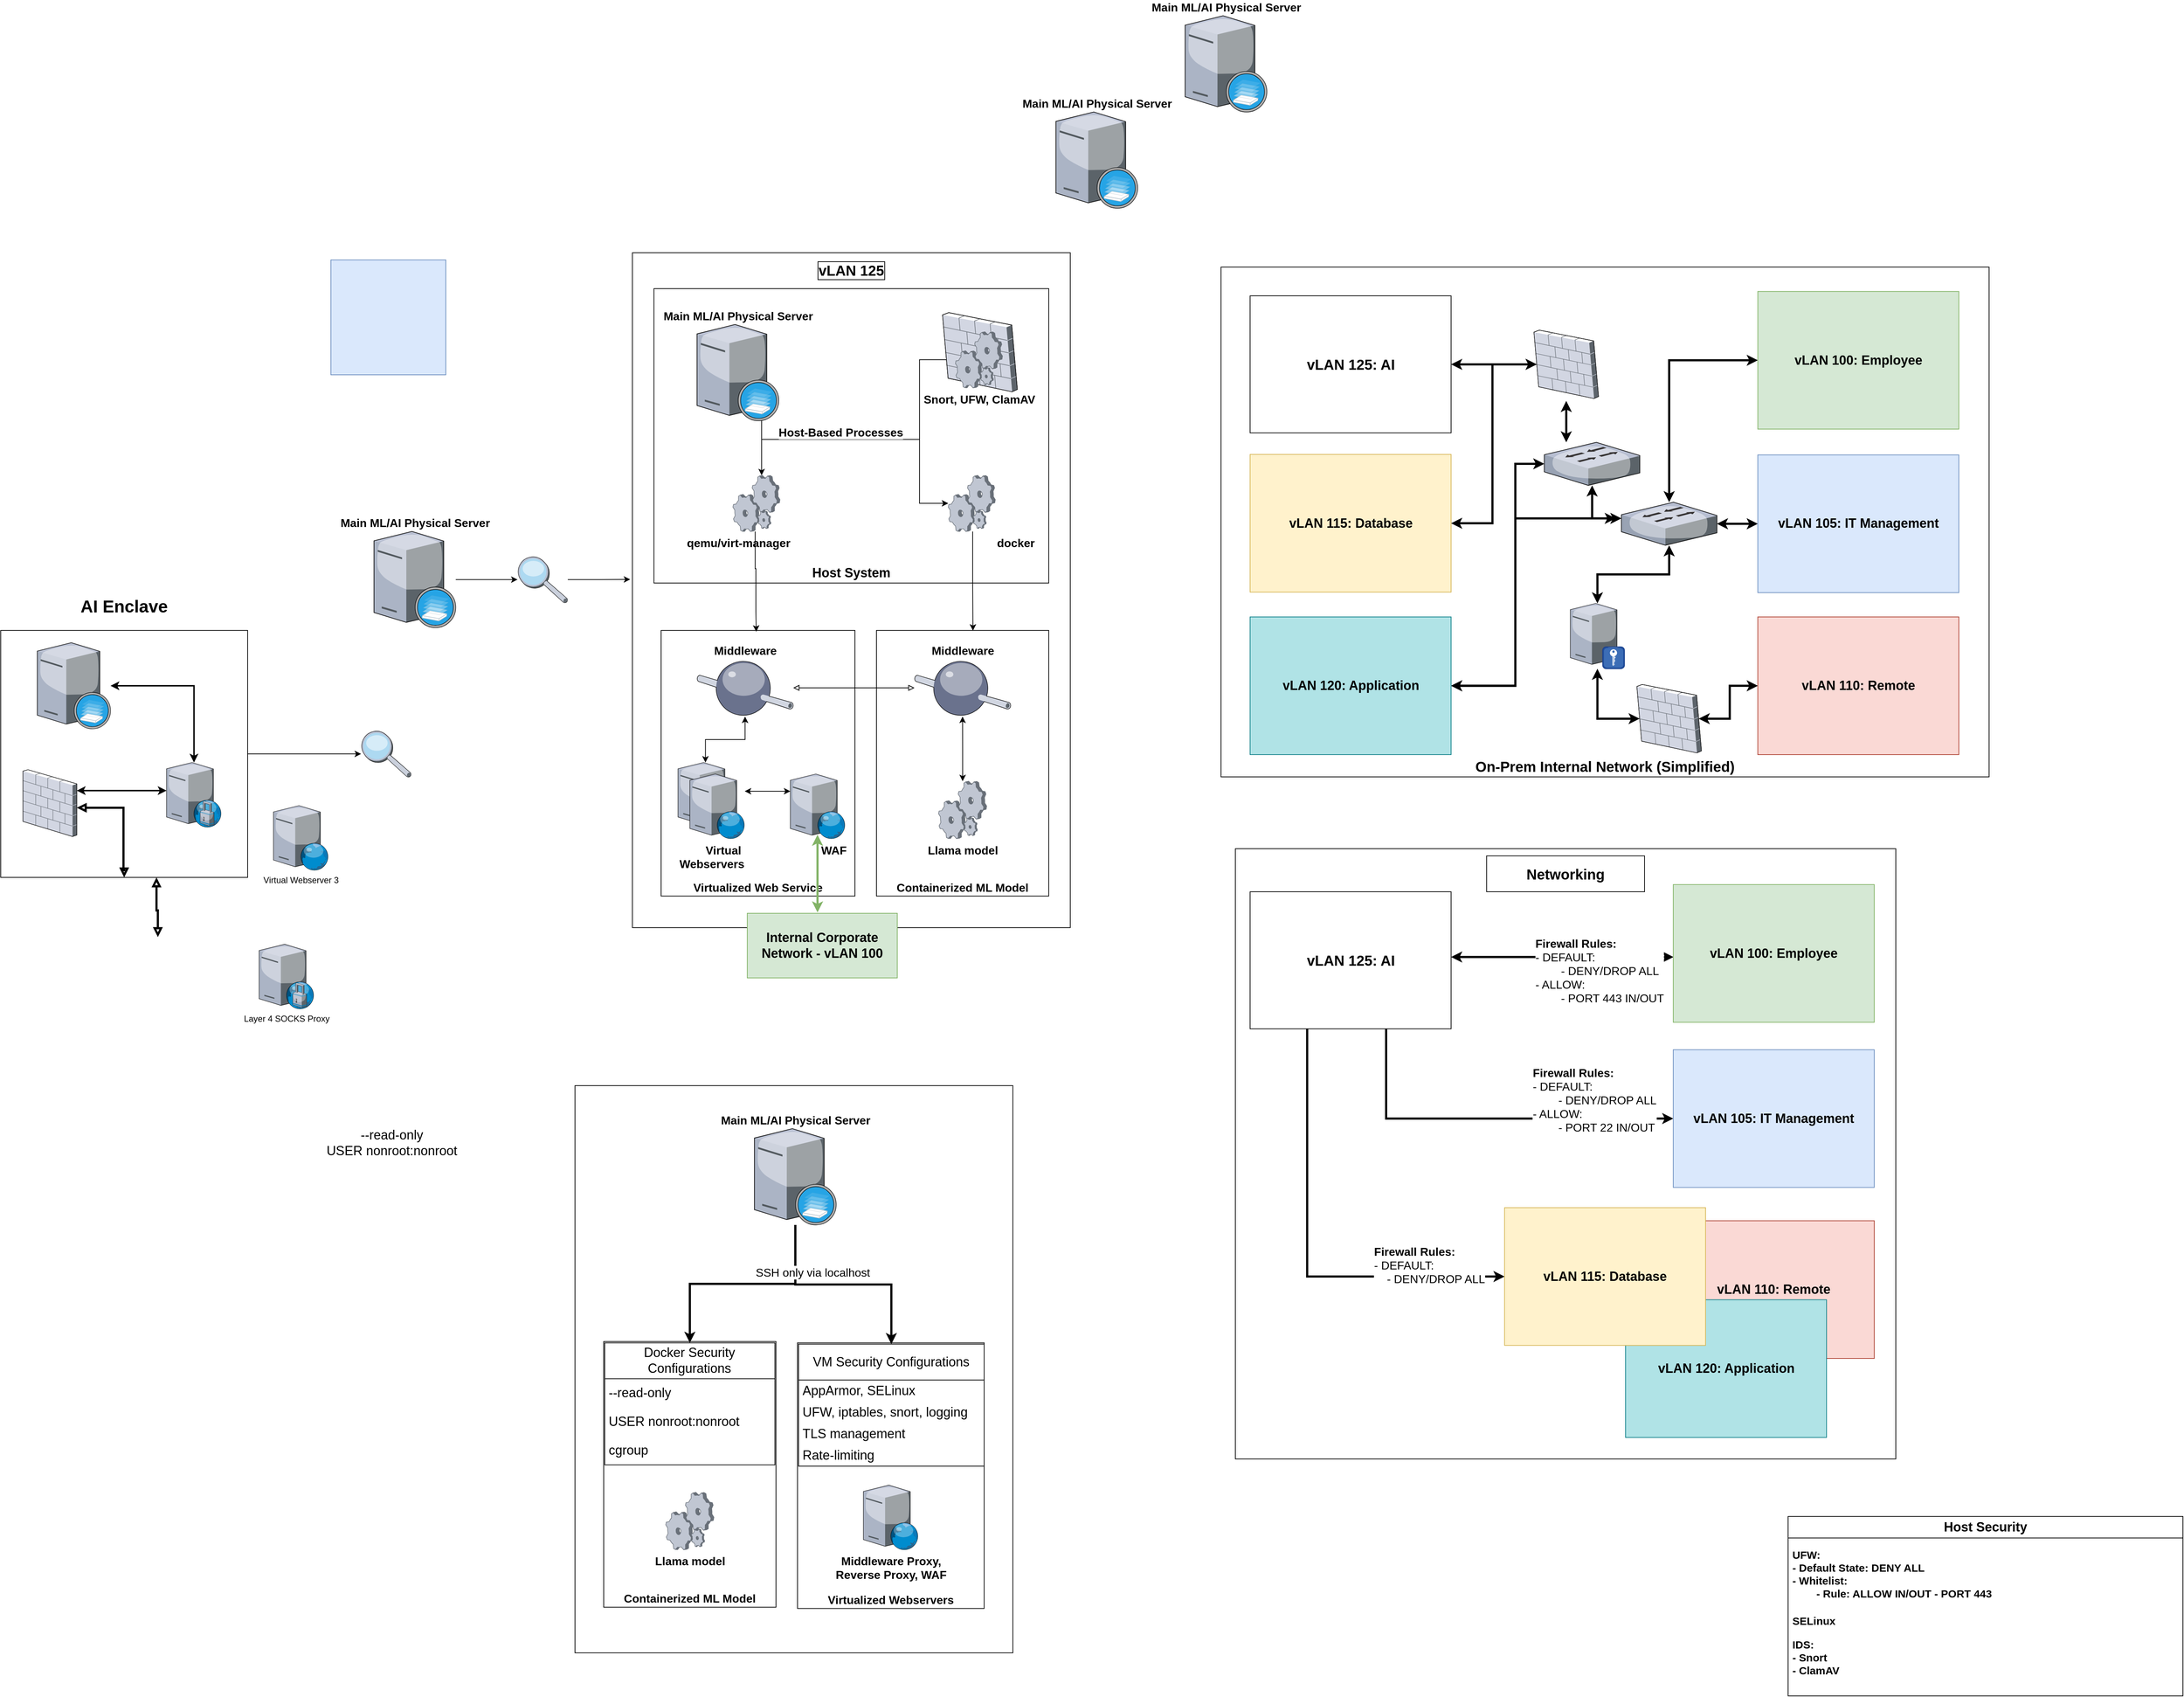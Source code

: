 <mxfile version="25.0.3">
  <diagram name="Page-1" id="e3a06f82-3646-2815-327d-82caf3d4e204">
    <mxGraphModel dx="3412.5" dy="2101" grid="1" gridSize="10" guides="1" tooltips="1" connect="1" arrows="1" fold="1" page="1" pageScale="1.5" pageWidth="1169" pageHeight="826" background="none" math="0" shadow="0">
      <root>
        <mxCell id="0" style=";html=1;" />
        <mxCell id="1" style=";html=1;" parent="0" />
        <mxCell id="szwY4Oi5F2p9gFiPca1P-139" value="" style="whiteSpace=wrap;html=1;verticalAlign=bottom;fontSize=16;fontStyle=1" vertex="1" parent="1">
          <mxGeometry x="-940" y="830" width="610" height="790" as="geometry" />
        </mxCell>
        <mxCell id="szwY4Oi5F2p9gFiPca1P-119" value="Networking" style="whiteSpace=wrap;verticalAlign=bottom;fontSize=20;fontStyle=1;labelPosition=center;verticalLabelPosition=top;align=center;spacingBottom=-37;" vertex="1" parent="1">
          <mxGeometry x="-20" y="500" width="920" height="850" as="geometry" />
        </mxCell>
        <mxCell id="szwY4Oi5F2p9gFiPca1P-84" value="On-Prem Internal Network (Simplified)" style="whiteSpace=wrap;html=1;verticalAlign=bottom;fontSize=20;fontStyle=1" vertex="1" parent="1">
          <mxGeometry x="-40" y="-310" width="1070" height="710" as="geometry" />
        </mxCell>
        <mxCell id="szwY4Oi5F2p9gFiPca1P-66" value="vLAN 125: AI" style="whiteSpace=wrap;html=1;verticalAlign=middle;fontSize=20;fontStyle=1" vertex="1" parent="1">
          <mxGeometry x="0.5" y="-270" width="280" height="190.91" as="geometry" />
        </mxCell>
        <mxCell id="szwY4Oi5F2p9gFiPca1P-35" value="vLAN 125" style="rounded=0;whiteSpace=wrap;labelBackgroundColor=default;labelBorderColor=default;labelPosition=center;verticalLabelPosition=top;align=center;verticalAlign=bottom;fontSize=20;fontStyle=1;spacing=2;html=1;textShadow=0;spacingBottom=-40;" vertex="1" parent="1">
          <mxGeometry x="-860" y="-330" width="610" height="940" as="geometry" />
        </mxCell>
        <mxCell id="szwY4Oi5F2p9gFiPca1P-32" value="Host System" style="whiteSpace=wrap;verticalAlign=bottom;align=center;labelPosition=center;verticalLabelPosition=middle;fontSize=18;fontStyle=1" vertex="1" parent="1">
          <mxGeometry x="-830" y="-280" width="550" height="410" as="geometry" />
        </mxCell>
        <mxCell id="szwY4Oi5F2p9gFiPca1P-9" style="edgeStyle=orthogonalEdgeStyle;rounded=0;orthogonalLoop=1;jettySize=auto;html=1;entryX=0.568;entryY=0;entryDx=0;entryDy=0;strokeWidth=3;startArrow=block;startFill=0;endArrow=block;endFill=0;entryPerimeter=0;" edge="1" parent="1" source="szwY4Oi5F2p9gFiPca1P-3">
          <mxGeometry relative="1" as="geometry">
            <mxPoint x="-1521.08" y="623.12" as="targetPoint" />
            <Array as="points">
              <mxPoint x="-1523" y="586" />
              <mxPoint x="-1521" y="586" />
            </Array>
          </mxGeometry>
        </mxCell>
        <mxCell id="szwY4Oi5F2p9gFiPca1P-3" value="&lt;h1&gt;AI Enclave&lt;/h1&gt;" style="whiteSpace=wrap;html=1;aspect=fixed;labelPosition=center;verticalLabelPosition=top;align=center;verticalAlign=bottom;" vertex="1" parent="1">
          <mxGeometry x="-1740" y="196" width="344" height="344" as="geometry" />
        </mxCell>
        <mxCell id="szwY4Oi5F2p9gFiPca1P-15" style="edgeStyle=orthogonalEdgeStyle;rounded=0;orthogonalLoop=1;jettySize=auto;html=1;startArrow=classic;startFill=1;strokeWidth=2;" edge="1" parent="1" source="szwY4Oi5F2p9gFiPca1P-2" target="szwY4Oi5F2p9gFiPca1P-14">
          <mxGeometry relative="1" as="geometry" />
        </mxCell>
        <mxCell id="szwY4Oi5F2p9gFiPca1P-2" value="" style="verticalLabelPosition=bottom;sketch=0;aspect=fixed;html=1;verticalAlign=top;strokeColor=none;align=center;outlineConnect=0;shape=mxgraph.citrix.xenserver;" vertex="1" parent="1">
          <mxGeometry x="-1689" y="213.12" width="102" height="120" as="geometry" />
        </mxCell>
        <mxCell id="szwY4Oi5F2p9gFiPca1P-18" style="edgeStyle=orthogonalEdgeStyle;rounded=0;orthogonalLoop=1;jettySize=auto;html=1;startArrow=block;startFill=0;endArrow=block;endFill=0;strokeWidth=3;entryX=0.5;entryY=1;entryDx=0;entryDy=0;" edge="1" parent="1" source="szwY4Oi5F2p9gFiPca1P-13" target="szwY4Oi5F2p9gFiPca1P-3">
          <mxGeometry relative="1" as="geometry">
            <mxPoint x="-1569" y="493.12" as="targetPoint" />
            <Array as="points">
              <mxPoint x="-1569" y="443" />
              <mxPoint x="-1569" y="530" />
              <mxPoint x="-1568" y="530" />
            </Array>
          </mxGeometry>
        </mxCell>
        <mxCell id="szwY4Oi5F2p9gFiPca1P-13" value="" style="verticalLabelPosition=bottom;sketch=0;aspect=fixed;html=1;verticalAlign=top;strokeColor=none;align=center;outlineConnect=0;shape=mxgraph.citrix.firewall;" vertex="1" parent="1">
          <mxGeometry x="-1709" y="390" width="75" height="93" as="geometry" />
        </mxCell>
        <mxCell id="szwY4Oi5F2p9gFiPca1P-17" style="edgeStyle=orthogonalEdgeStyle;rounded=0;orthogonalLoop=1;jettySize=auto;html=1;startArrow=classic;startFill=1;strokeWidth=2;" edge="1" parent="1" source="szwY4Oi5F2p9gFiPca1P-14" target="szwY4Oi5F2p9gFiPca1P-13">
          <mxGeometry relative="1" as="geometry">
            <Array as="points">
              <mxPoint x="-1549" y="419.12" />
              <mxPoint x="-1549" y="419.12" />
            </Array>
          </mxGeometry>
        </mxCell>
        <mxCell id="szwY4Oi5F2p9gFiPca1P-14" value="" style="verticalLabelPosition=bottom;sketch=0;aspect=fixed;html=1;verticalAlign=top;strokeColor=none;align=center;outlineConnect=0;shape=mxgraph.citrix.proxy_server;" vertex="1" parent="1">
          <mxGeometry x="-1509" y="380" width="76.5" height="90" as="geometry" />
        </mxCell>
        <mxCell id="szwY4Oi5F2p9gFiPca1P-19" value="&lt;h2&gt;Internal Corporate Network - vLAN 100 &lt;br&gt;&lt;/h2&gt;" style="rounded=0;whiteSpace=wrap;html=1;fillColor=#d5e8d4;strokeColor=#82b366;" vertex="1" parent="1">
          <mxGeometry x="-700" y="590" width="209" height="90" as="geometry" />
        </mxCell>
        <mxCell id="szwY4Oi5F2p9gFiPca1P-21" value="Virtualized Web Service" style="whiteSpace=wrap;verticalAlign=bottom;fontSize=16;fontStyle=1" vertex="1" parent="1">
          <mxGeometry x="-820" y="196" width="270" height="370" as="geometry" />
        </mxCell>
        <mxCell id="szwY4Oi5F2p9gFiPca1P-23" value="" style="edgeStyle=orthogonalEdgeStyle;rounded=0;orthogonalLoop=1;jettySize=auto;html=1;" edge="1" parent="1" source="szwY4Oi5F2p9gFiPca1P-3" target="szwY4Oi5F2p9gFiPca1P-24">
          <mxGeometry relative="1" as="geometry">
            <mxPoint x="-1396" y="368" as="sourcePoint" />
            <mxPoint x="-1043" y="368" as="targetPoint" />
          </mxGeometry>
        </mxCell>
        <mxCell id="szwY4Oi5F2p9gFiPca1P-24" value="" style="verticalLabelPosition=bottom;sketch=0;aspect=fixed;html=1;verticalAlign=top;strokeColor=none;align=center;outlineConnect=0;shape=mxgraph.citrix.inspection;" vertex="1" parent="1">
          <mxGeometry x="-1238" y="335.5" width="70" height="65" as="geometry" />
        </mxCell>
        <mxCell id="szwY4Oi5F2p9gFiPca1P-37" style="edgeStyle=orthogonalEdgeStyle;rounded=0;orthogonalLoop=1;jettySize=auto;html=1;fontSize=16;" edge="1" parent="1" source="szwY4Oi5F2p9gFiPca1P-27" target="szwY4Oi5F2p9gFiPca1P-36">
          <mxGeometry relative="1" as="geometry">
            <Array as="points">
              <mxPoint x="-680" y="-30" />
              <mxPoint x="-680" y="-30" />
            </Array>
          </mxGeometry>
        </mxCell>
        <mxCell id="szwY4Oi5F2p9gFiPca1P-48" style="edgeStyle=orthogonalEdgeStyle;rounded=0;orthogonalLoop=1;jettySize=auto;html=1;fontSize=16;" edge="1" parent="1" source="szwY4Oi5F2p9gFiPca1P-27" target="szwY4Oi5F2p9gFiPca1P-46">
          <mxGeometry relative="1" as="geometry">
            <Array as="points">
              <mxPoint x="-680" y="-70" />
              <mxPoint x="-460" y="-70" />
              <mxPoint x="-460" y="19" />
            </Array>
          </mxGeometry>
        </mxCell>
        <mxCell id="szwY4Oi5F2p9gFiPca1P-49" value="&lt;div align=&quot;center&quot;&gt;Host-Based Processes&lt;br&gt;&lt;/div&gt;" style="edgeStyle=orthogonalEdgeStyle;rounded=0;orthogonalLoop=1;jettySize=auto;html=1;fontSize=16;fontStyle=1" edge="1" parent="1" source="szwY4Oi5F2p9gFiPca1P-27" target="szwY4Oi5F2p9gFiPca1P-38">
          <mxGeometry x="-0.332" y="10" relative="1" as="geometry">
            <Array as="points">
              <mxPoint x="-680" y="-70" />
              <mxPoint x="-460" y="-70" />
              <mxPoint x="-460" y="-181" />
            </Array>
            <mxPoint as="offset" />
          </mxGeometry>
        </mxCell>
        <mxCell id="szwY4Oi5F2p9gFiPca1P-27" value="Main ML/AI Physical Server" style="verticalLabelPosition=top;sketch=0;aspect=fixed;html=1;verticalAlign=bottom;strokeColor=none;align=center;outlineConnect=0;shape=mxgraph.citrix.xenserver;fontSize=16;fontStyle=1;labelPosition=center;" vertex="1" parent="1">
          <mxGeometry x="-769.95" y="-230" width="113.9" height="134" as="geometry" />
        </mxCell>
        <mxCell id="szwY4Oi5F2p9gFiPca1P-28" value="" style="verticalLabelPosition=bottom;sketch=0;aspect=fixed;html=1;verticalAlign=top;strokeColor=none;align=center;outlineConnect=0;shape=mxgraph.citrix.firewall;rotation=-5;" vertex="1" parent="1">
          <mxGeometry x="-423.21" y="-250.2" width="94.76" height="117.5" as="geometry" />
        </mxCell>
        <mxCell id="szwY4Oi5F2p9gFiPca1P-30" value="Layer 4 SOCKS Proxy" style="verticalLabelPosition=bottom;sketch=0;aspect=fixed;html=1;verticalAlign=top;strokeColor=none;align=center;outlineConnect=0;shape=mxgraph.citrix.proxy_server;" vertex="1" parent="1">
          <mxGeometry x="-1380" y="633.12" width="76.5" height="90" as="geometry" />
        </mxCell>
        <mxCell id="szwY4Oi5F2p9gFiPca1P-31" value="Middleware" style="verticalLabelPosition=top;sketch=0;aspect=fixed;html=1;verticalAlign=bottom;strokeColor=none;align=center;outlineConnect=0;shape=mxgraph.citrix.middleware;labelPosition=center;fontStyle=1;fontSize=16;" vertex="1" parent="1">
          <mxGeometry x="-770.06" y="236" width="134.12" height="80" as="geometry" />
        </mxCell>
        <mxCell id="szwY4Oi5F2p9gFiPca1P-53" style="edgeStyle=orthogonalEdgeStyle;rounded=0;orthogonalLoop=1;jettySize=auto;html=1;startArrow=none;startFill=0;fontSize=16;entryX=0.491;entryY=0.005;entryDx=0;entryDy=0;entryPerimeter=0;" edge="1" parent="1" source="szwY4Oi5F2p9gFiPca1P-36" target="szwY4Oi5F2p9gFiPca1P-21">
          <mxGeometry relative="1" as="geometry">
            <mxPoint x="-690" y="248" as="targetPoint" />
            <Array as="points">
              <mxPoint x="-689" y="110" />
              <mxPoint x="-688" y="110" />
              <mxPoint x="-688" y="170" />
              <mxPoint x="-687" y="170" />
            </Array>
          </mxGeometry>
        </mxCell>
        <mxCell id="szwY4Oi5F2p9gFiPca1P-36" value="&lt;font&gt;&lt;b&gt;qemu/virt-manager&lt;/b&gt;&lt;/font&gt;" style="verticalLabelPosition=bottom;sketch=0;aspect=fixed;html=1;verticalAlign=top;strokeColor=none;align=left;outlineConnect=0;shape=mxgraph.citrix.process;labelPosition=left;fontSize=16;" vertex="1" parent="1">
          <mxGeometry x="-720" y="-20" width="65.6" height="78.21" as="geometry" />
        </mxCell>
        <mxCell id="szwY4Oi5F2p9gFiPca1P-52" style="edgeStyle=orthogonalEdgeStyle;rounded=0;orthogonalLoop=1;jettySize=auto;html=1;startArrow=classic;startFill=1;fontSize=16;" edge="1" parent="1" source="szwY4Oi5F2p9gFiPca1P-10" target="szwY4Oi5F2p9gFiPca1P-31">
          <mxGeometry relative="1" as="geometry" />
        </mxCell>
        <mxCell id="szwY4Oi5F2p9gFiPca1P-10" value="" style="verticalLabelPosition=bottom;sketch=0;aspect=fixed;html=1;verticalAlign=top;strokeColor=none;align=center;outlineConnect=0;shape=mxgraph.citrix.web_server;fontSize=16;" vertex="1" parent="1">
          <mxGeometry x="-796.5" y="380" width="76.5" height="90" as="geometry" />
        </mxCell>
        <mxCell id="szwY4Oi5F2p9gFiPca1P-63" style="edgeStyle=orthogonalEdgeStyle;rounded=0;orthogonalLoop=1;jettySize=auto;html=1;startArrow=classic;startFill=1;" edge="1" parent="1" source="szwY4Oi5F2p9gFiPca1P-11" target="szwY4Oi5F2p9gFiPca1P-62">
          <mxGeometry relative="1" as="geometry">
            <Array as="points">
              <mxPoint x="-690" y="420" />
              <mxPoint x="-690" y="420" />
            </Array>
          </mxGeometry>
        </mxCell>
        <mxCell id="szwY4Oi5F2p9gFiPca1P-11" value="&lt;div&gt;&amp;nbsp;&amp;nbsp;&amp;nbsp;&amp;nbsp;&amp;nbsp;&amp;nbsp;&amp;nbsp;&amp;nbsp; &lt;b&gt;Virtual&amp;nbsp;&lt;/b&gt;&lt;/div&gt;&lt;div&gt;&lt;b&gt;Webservers&lt;/b&gt;&lt;/div&gt;" style="verticalLabelPosition=bottom;sketch=0;aspect=fixed;html=1;verticalAlign=top;strokeColor=none;align=right;outlineConnect=0;shape=mxgraph.citrix.web_server;fontSize=16;" vertex="1" parent="1">
          <mxGeometry x="-780" y="396" width="76.5" height="90" as="geometry" />
        </mxCell>
        <mxCell id="szwY4Oi5F2p9gFiPca1P-12" value="Virtual Webserver 3" style="verticalLabelPosition=bottom;sketch=0;aspect=fixed;html=1;verticalAlign=top;strokeColor=none;align=center;outlineConnect=0;shape=mxgraph.citrix.web_server;" vertex="1" parent="1">
          <mxGeometry x="-1360" y="440" width="76.5" height="90" as="geometry" />
        </mxCell>
        <mxCell id="szwY4Oi5F2p9gFiPca1P-47" value="" style="whiteSpace=wrap;html=1;aspect=fixed;fillColor=#dae8fc;strokeColor=#6c8ebf;" vertex="1" parent="1">
          <mxGeometry x="-1280" y="-320" width="160" height="160" as="geometry" />
        </mxCell>
        <mxCell id="szwY4Oi5F2p9gFiPca1P-50" value="&lt;font&gt;Containerized&lt;/font&gt; ML Model" style="whiteSpace=wrap;html=1;verticalAlign=bottom;fontSize=16;fontStyle=1" vertex="1" parent="1">
          <mxGeometry x="-520" y="196" width="240" height="370" as="geometry" />
        </mxCell>
        <mxCell id="szwY4Oi5F2p9gFiPca1P-55" style="edgeStyle=orthogonalEdgeStyle;rounded=0;orthogonalLoop=1;jettySize=auto;html=1;entryX=0.56;entryY=0.001;entryDx=0;entryDy=0;entryPerimeter=0;startArrow=none;startFill=0;fontSize=16;" edge="1" parent="1" source="szwY4Oi5F2p9gFiPca1P-46" target="szwY4Oi5F2p9gFiPca1P-50">
          <mxGeometry relative="1" as="geometry">
            <Array as="points">
              <mxPoint x="-386" y="130" />
              <mxPoint x="-386" y="130" />
            </Array>
          </mxGeometry>
        </mxCell>
        <mxCell id="szwY4Oi5F2p9gFiPca1P-46" value="&lt;b&gt;docker&lt;/b&gt;" style="verticalLabelPosition=bottom;sketch=0;aspect=fixed;html=1;verticalAlign=top;strokeColor=none;align=left;outlineConnect=0;shape=mxgraph.citrix.process;labelPosition=right;fontSize=16;" vertex="1" parent="1">
          <mxGeometry x="-420" y="-20" width="65.6" height="78.21" as="geometry" />
        </mxCell>
        <mxCell id="szwY4Oi5F2p9gFiPca1P-38" value="&lt;b&gt;Snort, UFW, ClamAV&lt;/b&gt;" style="verticalLabelPosition=bottom;sketch=0;aspect=fixed;html=1;verticalAlign=top;strokeColor=none;align=center;outlineConnect=0;shape=mxgraph.citrix.process;fontSize=16;" vertex="1" parent="1">
          <mxGeometry x="-410.0" y="-220" width="65.6" height="78.21" as="geometry" />
        </mxCell>
        <mxCell id="szwY4Oi5F2p9gFiPca1P-57" style="edgeStyle=orthogonalEdgeStyle;rounded=0;orthogonalLoop=1;jettySize=auto;html=1;startArrow=classic;startFill=1;fontSize=16;" edge="1" parent="1" source="szwY4Oi5F2p9gFiPca1P-45" target="szwY4Oi5F2p9gFiPca1P-56">
          <mxGeometry relative="1" as="geometry" />
        </mxCell>
        <mxCell id="szwY4Oi5F2p9gFiPca1P-45" value="&lt;div&gt;&lt;font&gt;&lt;b&gt;Llama model&lt;/b&gt;&lt;/font&gt;&lt;/div&gt;" style="verticalLabelPosition=bottom;sketch=0;aspect=fixed;html=1;verticalAlign=top;strokeColor=none;align=center;outlineConnect=0;shape=mxgraph.citrix.process;fontSize=16;" vertex="1" parent="1">
          <mxGeometry x="-433.55" y="406" width="67.1" height="80" as="geometry" />
        </mxCell>
        <mxCell id="szwY4Oi5F2p9gFiPca1P-64" style="edgeStyle=orthogonalEdgeStyle;rounded=0;orthogonalLoop=1;jettySize=auto;html=1;startArrow=block;startFill=0;endArrow=block;endFill=0;" edge="1" parent="1" source="szwY4Oi5F2p9gFiPca1P-56" target="szwY4Oi5F2p9gFiPca1P-31">
          <mxGeometry relative="1" as="geometry" />
        </mxCell>
        <mxCell id="szwY4Oi5F2p9gFiPca1P-56" value="Middleware" style="verticalLabelPosition=top;sketch=0;aspect=fixed;html=1;verticalAlign=bottom;strokeColor=none;align=center;outlineConnect=0;shape=mxgraph.citrix.middleware;labelPosition=center;fontSize=16;fontStyle=1" vertex="1" parent="1">
          <mxGeometry x="-467.06" y="236" width="134.12" height="80" as="geometry" />
        </mxCell>
        <mxCell id="szwY4Oi5F2p9gFiPca1P-60" style="edgeStyle=orthogonalEdgeStyle;rounded=0;orthogonalLoop=1;jettySize=auto;html=1;" edge="1" parent="1" source="szwY4Oi5F2p9gFiPca1P-58" target="szwY4Oi5F2p9gFiPca1P-59">
          <mxGeometry relative="1" as="geometry" />
        </mxCell>
        <mxCell id="szwY4Oi5F2p9gFiPca1P-58" value="Main ML/AI Physical Server" style="verticalLabelPosition=top;sketch=0;aspect=fixed;html=1;verticalAlign=bottom;strokeColor=none;align=center;outlineConnect=0;shape=mxgraph.citrix.xenserver;fontSize=16;fontStyle=1;labelPosition=center;" vertex="1" parent="1">
          <mxGeometry x="-1220" y="58.21" width="113.9" height="134" as="geometry" />
        </mxCell>
        <mxCell id="szwY4Oi5F2p9gFiPca1P-59" value="" style="verticalLabelPosition=bottom;sketch=0;aspect=fixed;html=1;verticalAlign=top;strokeColor=none;align=center;outlineConnect=0;shape=mxgraph.citrix.inspection;" vertex="1" parent="1">
          <mxGeometry x="-1020" y="92.71" width="70" height="65" as="geometry" />
        </mxCell>
        <mxCell id="szwY4Oi5F2p9gFiPca1P-61" style="edgeStyle=orthogonalEdgeStyle;rounded=0;orthogonalLoop=1;jettySize=auto;html=1;entryX=-0.005;entryY=0.484;entryDx=0;entryDy=0;entryPerimeter=0;" edge="1" parent="1" source="szwY4Oi5F2p9gFiPca1P-59" target="szwY4Oi5F2p9gFiPca1P-35">
          <mxGeometry relative="1" as="geometry" />
        </mxCell>
        <mxCell id="szwY4Oi5F2p9gFiPca1P-62" value="&amp;nbsp;&amp;nbsp;&amp;nbsp;&amp;nbsp;&amp;nbsp;&amp;nbsp;&amp;nbsp;&amp;nbsp;&amp;nbsp; &lt;b&gt;WAF&lt;/b&gt;" style="verticalLabelPosition=bottom;sketch=0;aspect=fixed;html=1;verticalAlign=top;strokeColor=none;align=center;outlineConnect=0;shape=mxgraph.citrix.web_server;fontSize=16;" vertex="1" parent="1">
          <mxGeometry x="-640" y="396" width="76.5" height="90" as="geometry" />
        </mxCell>
        <mxCell id="szwY4Oi5F2p9gFiPca1P-65" value="Main ML/AI Physical Server" style="verticalLabelPosition=top;sketch=0;aspect=fixed;html=1;verticalAlign=bottom;strokeColor=none;align=center;outlineConnect=0;shape=mxgraph.citrix.xenserver;fontSize=16;fontStyle=1;labelPosition=center;" vertex="1" parent="1">
          <mxGeometry x="-90" y="-660" width="113.9" height="134" as="geometry" />
        </mxCell>
        <mxCell id="szwY4Oi5F2p9gFiPca1P-68" value="&lt;font style=&quot;font-size: 18px;&quot;&gt;&lt;b&gt;Host Security&lt;br&gt;&lt;/b&gt;&lt;/font&gt;" style="swimlane;fontStyle=0;childLayout=stackLayout;horizontal=1;startSize=30;horizontalStack=0;resizeParent=1;resizeParentMax=0;resizeLast=0;collapsible=1;marginBottom=0;whiteSpace=wrap;html=1;" vertex="1" parent="1">
          <mxGeometry x="750" y="1430" width="550" height="250" as="geometry" />
        </mxCell>
        <mxCell id="szwY4Oi5F2p9gFiPca1P-69" value="&lt;div&gt;&lt;font style=&quot;font-size: 15px;&quot;&gt;&lt;b&gt;UFW:&lt;/b&gt;&lt;/font&gt;&lt;/div&gt;&lt;div&gt;&lt;font style=&quot;font-size: 15px;&quot;&gt;&lt;b&gt;- Default State: DENY ALL&lt;/b&gt;&lt;/font&gt;&lt;/div&gt;&lt;div&gt;&lt;font style=&quot;font-size: 15px;&quot;&gt;&lt;b&gt;- Whitelist:&amp;nbsp;&lt;/b&gt;&lt;/font&gt;&lt;/div&gt;&lt;div&gt;&lt;font style=&quot;font-size: 15px;&quot;&gt;&lt;b&gt;&lt;span style=&quot;white-space: pre;&quot;&gt;&#x9;&lt;/span&gt;- Rule: ALLOW IN/OUT - PORT 443&lt;br&gt; &lt;/b&gt;&lt;/font&gt;&lt;/div&gt;" style="text;strokeColor=none;fillColor=none;align=left;verticalAlign=middle;spacingLeft=4;spacingRight=4;overflow=hidden;points=[[0,0.5],[1,0.5]];portConstraint=eastwest;rotatable=0;whiteSpace=wrap;html=1;" vertex="1" parent="szwY4Oi5F2p9gFiPca1P-68">
          <mxGeometry y="30" width="550" height="100" as="geometry" />
        </mxCell>
        <mxCell id="szwY4Oi5F2p9gFiPca1P-70" value="&lt;div&gt;&lt;font style=&quot;font-size: 15px;&quot;&gt;&lt;b&gt;SELinux&lt;/b&gt;&lt;/font&gt;&lt;/div&gt;" style="text;strokeColor=none;fillColor=none;align=left;verticalAlign=middle;spacingLeft=4;spacingRight=4;overflow=hidden;points=[[0,0.5],[1,0.5]];portConstraint=eastwest;rotatable=0;whiteSpace=wrap;html=1;" vertex="1" parent="szwY4Oi5F2p9gFiPca1P-68">
          <mxGeometry y="130" width="550" height="30" as="geometry" />
        </mxCell>
        <mxCell id="szwY4Oi5F2p9gFiPca1P-71" value="&lt;div&gt;&lt;font style=&quot;font-size: 15px;&quot;&gt;&lt;b&gt;IDS:&lt;br&gt;&lt;/b&gt;&lt;/font&gt;&lt;/div&gt;&lt;div&gt;&lt;font style=&quot;font-size: 15px;&quot;&gt;&lt;b&gt;- Snort&lt;/b&gt;&lt;/font&gt;&lt;/div&gt;&lt;div&gt;&lt;font style=&quot;font-size: 15px;&quot;&gt;&lt;b&gt;- ClamAV&lt;/b&gt;&lt;/font&gt;&lt;/div&gt;&lt;div&gt;&lt;font style=&quot;font-size: 15px;&quot;&gt;&lt;b&gt;&lt;br&gt;&lt;/b&gt;&lt;/font&gt;&lt;/div&gt;" style="text;strokeColor=none;fillColor=none;align=left;verticalAlign=middle;spacingLeft=4;spacingRight=4;overflow=hidden;points=[[0,0.5],[1,0.5]];portConstraint=eastwest;rotatable=0;whiteSpace=wrap;html=1;" vertex="1" parent="szwY4Oi5F2p9gFiPca1P-68">
          <mxGeometry y="160" width="550" height="90" as="geometry" />
        </mxCell>
        <mxCell id="szwY4Oi5F2p9gFiPca1P-73" style="edgeStyle=orthogonalEdgeStyle;rounded=0;orthogonalLoop=1;jettySize=auto;html=1;exitX=0.495;exitY=0.94;exitDx=0;exitDy=0;exitPerimeter=0;entryX=0.471;entryY=-0.013;entryDx=0;entryDy=0;entryPerimeter=0;fillColor=#d5e8d4;strokeColor=#82b366;startArrow=classic;startFill=1;strokeWidth=3;" edge="1" parent="1" source="szwY4Oi5F2p9gFiPca1P-62" target="szwY4Oi5F2p9gFiPca1P-19">
          <mxGeometry relative="1" as="geometry">
            <mxPoint x="-602" y="566" as="targetPoint" />
            <Array as="points">
              <mxPoint x="-602" y="589" />
            </Array>
          </mxGeometry>
        </mxCell>
        <mxCell id="szwY4Oi5F2p9gFiPca1P-76" value="Main ML/AI Physical Server" style="verticalLabelPosition=top;sketch=0;aspect=fixed;html=1;verticalAlign=bottom;strokeColor=none;align=center;outlineConnect=0;shape=mxgraph.citrix.xenserver;fontSize=16;fontStyle=1;labelPosition=center;" vertex="1" parent="1">
          <mxGeometry x="-270" y="-526" width="113.9" height="134" as="geometry" />
        </mxCell>
        <mxCell id="szwY4Oi5F2p9gFiPca1P-81" style="edgeStyle=orthogonalEdgeStyle;rounded=0;orthogonalLoop=1;jettySize=auto;html=1;startArrow=classic;startFill=1;strokeWidth=3;" edge="1" parent="1" source="szwY4Oi5F2p9gFiPca1P-77" target="szwY4Oi5F2p9gFiPca1P-79">
          <mxGeometry relative="1" as="geometry" />
        </mxCell>
        <mxCell id="szwY4Oi5F2p9gFiPca1P-77" value="&lt;h2&gt;vLAN 100: Employee&lt;br&gt;&lt;/h2&gt;" style="rounded=0;whiteSpace=wrap;html=1;fillColor=#d5e8d4;strokeColor=#82b366;" vertex="1" parent="1">
          <mxGeometry x="707.8" y="-276.11" width="280" height="191.79" as="geometry" />
        </mxCell>
        <mxCell id="szwY4Oi5F2p9gFiPca1P-104" style="edgeStyle=orthogonalEdgeStyle;rounded=0;orthogonalLoop=1;jettySize=auto;html=1;strokeWidth=3;startArrow=classic;startFill=1;" edge="1" parent="1" source="szwY4Oi5F2p9gFiPca1P-79" target="szwY4Oi5F2p9gFiPca1P-92">
          <mxGeometry relative="1" as="geometry">
            <Array as="points">
              <mxPoint x="477" y="40" />
            </Array>
          </mxGeometry>
        </mxCell>
        <mxCell id="szwY4Oi5F2p9gFiPca1P-79" value="" style="verticalLabelPosition=bottom;sketch=0;aspect=fixed;html=1;verticalAlign=top;strokeColor=none;align=center;outlineConnect=0;shape=mxgraph.citrix.switch;" vertex="1" parent="1">
          <mxGeometry x="517.8" y="17.47" width="133.01" height="60" as="geometry" />
        </mxCell>
        <mxCell id="szwY4Oi5F2p9gFiPca1P-83" style="edgeStyle=orthogonalEdgeStyle;rounded=0;orthogonalLoop=1;jettySize=auto;html=1;startArrow=classic;startFill=1;strokeWidth=3;" edge="1" parent="1" source="szwY4Oi5F2p9gFiPca1P-82" target="szwY4Oi5F2p9gFiPca1P-79">
          <mxGeometry relative="1" as="geometry" />
        </mxCell>
        <mxCell id="szwY4Oi5F2p9gFiPca1P-82" value="&lt;h2&gt;vLAN 105: IT Management&lt;br&gt;&lt;/h2&gt;" style="rounded=0;whiteSpace=wrap;html=1;fillColor=#dae8fc;strokeColor=#6c8ebf;" vertex="1" parent="1">
          <mxGeometry x="707.8" y="-48.42" width="280" height="191.79" as="geometry" />
        </mxCell>
        <mxCell id="szwY4Oi5F2p9gFiPca1P-86" style="edgeStyle=orthogonalEdgeStyle;rounded=0;orthogonalLoop=1;jettySize=auto;html=1;strokeWidth=3;startArrow=classic;startFill=1;" edge="1" parent="1" source="szwY4Oi5F2p9gFiPca1P-101" target="szwY4Oi5F2p9gFiPca1P-79">
          <mxGeometry relative="1" as="geometry" />
        </mxCell>
        <mxCell id="szwY4Oi5F2p9gFiPca1P-85" value="&lt;h2&gt;vLAN 110: Remote&lt;br&gt;&lt;/h2&gt;" style="rounded=0;whiteSpace=wrap;html=1;fillColor=#fad9d5;strokeColor=#ae4132;" vertex="1" parent="1">
          <mxGeometry x="707.8" y="177.22" width="280" height="191.79" as="geometry" />
        </mxCell>
        <mxCell id="szwY4Oi5F2p9gFiPca1P-88" value="&lt;h2&gt;vLAN 115: Database&lt;br&gt;&lt;/h2&gt;" style="rounded=0;whiteSpace=wrap;html=1;fillColor=#fff2cc;strokeColor=#d6b656;" vertex="1" parent="1">
          <mxGeometry x="0.5" y="-49.1" width="280" height="191.79" as="geometry" />
        </mxCell>
        <mxCell id="szwY4Oi5F2p9gFiPca1P-94" style="edgeStyle=orthogonalEdgeStyle;rounded=0;orthogonalLoop=1;jettySize=auto;html=1;startArrow=classic;startFill=1;strokeWidth=3;" edge="1" parent="1" source="szwY4Oi5F2p9gFiPca1P-102" target="szwY4Oi5F2p9gFiPca1P-66">
          <mxGeometry relative="1" as="geometry" />
        </mxCell>
        <mxCell id="szwY4Oi5F2p9gFiPca1P-95" style="edgeStyle=orthogonalEdgeStyle;rounded=0;orthogonalLoop=1;jettySize=auto;html=1;entryX=1;entryY=0.5;entryDx=0;entryDy=0;strokeWidth=3;startArrow=classic;startFill=1;" edge="1" parent="1" source="szwY4Oi5F2p9gFiPca1P-102" target="szwY4Oi5F2p9gFiPca1P-88">
          <mxGeometry relative="1" as="geometry" />
        </mxCell>
        <mxCell id="szwY4Oi5F2p9gFiPca1P-92" value="" style="verticalLabelPosition=bottom;sketch=0;aspect=fixed;html=1;verticalAlign=top;strokeColor=none;align=center;outlineConnect=0;shape=mxgraph.citrix.switch;" vertex="1" parent="1">
          <mxGeometry x="410.37" y="-65.97" width="133.01" height="60" as="geometry" />
        </mxCell>
        <mxCell id="szwY4Oi5F2p9gFiPca1P-99" value="" style="edgeStyle=orthogonalEdgeStyle;rounded=0;orthogonalLoop=1;jettySize=auto;html=1;strokeWidth=3;startArrow=classic;startFill=1;" edge="1" parent="1" source="szwY4Oi5F2p9gFiPca1P-85" target="szwY4Oi5F2p9gFiPca1P-98">
          <mxGeometry relative="1" as="geometry">
            <mxPoint x="707.8" y="273.68" as="sourcePoint" />
            <mxPoint x="584.8" y="77.68" as="targetPoint" />
          </mxGeometry>
        </mxCell>
        <mxCell id="szwY4Oi5F2p9gFiPca1P-98" value="" style="verticalLabelPosition=bottom;sketch=0;aspect=fixed;html=1;verticalAlign=top;strokeColor=none;align=center;outlineConnect=0;shape=mxgraph.citrix.firewall;rotation=-5;" vertex="1" parent="1">
          <mxGeometry x="543.38" y="268.2" width="81.86" height="101.5" as="geometry" />
        </mxCell>
        <mxCell id="szwY4Oi5F2p9gFiPca1P-100" value="" style="edgeStyle=orthogonalEdgeStyle;rounded=0;orthogonalLoop=1;jettySize=auto;html=1;strokeWidth=3;startArrow=classic;startFill=1;" edge="1" parent="1" source="szwY4Oi5F2p9gFiPca1P-98" target="szwY4Oi5F2p9gFiPca1P-101">
          <mxGeometry relative="1" as="geometry">
            <mxPoint x="584.8" y="170.68" as="sourcePoint" />
            <mxPoint x="584.8" y="77.68" as="targetPoint" />
          </mxGeometry>
        </mxCell>
        <mxCell id="szwY4Oi5F2p9gFiPca1P-101" value="" style="verticalLabelPosition=bottom;sketch=0;aspect=fixed;html=1;verticalAlign=top;strokeColor=none;align=center;outlineConnect=0;shape=mxgraph.citrix.radius_server;" vertex="1" parent="1">
          <mxGeometry x="446.55" y="158.39" width="75.5" height="91" as="geometry" />
        </mxCell>
        <mxCell id="szwY4Oi5F2p9gFiPca1P-105" style="edgeStyle=orthogonalEdgeStyle;rounded=0;orthogonalLoop=1;jettySize=auto;html=1;startArrow=classic;startFill=1;strokeWidth=3;" edge="1" parent="1" source="szwY4Oi5F2p9gFiPca1P-102" target="szwY4Oi5F2p9gFiPca1P-92">
          <mxGeometry relative="1" as="geometry">
            <Array as="points">
              <mxPoint x="441" y="-90" />
              <mxPoint x="441" y="-90" />
            </Array>
          </mxGeometry>
        </mxCell>
        <mxCell id="szwY4Oi5F2p9gFiPca1P-102" value="" style="verticalLabelPosition=bottom;sketch=0;aspect=fixed;html=1;verticalAlign=top;strokeColor=none;align=center;outlineConnect=0;shape=mxgraph.citrix.firewall;rotation=-5;" vertex="1" parent="1">
          <mxGeometry x="400" y="-225.3" width="81.86" height="101.5" as="geometry" />
        </mxCell>
        <mxCell id="szwY4Oi5F2p9gFiPca1P-108" style="edgeStyle=orthogonalEdgeStyle;rounded=0;orthogonalLoop=1;jettySize=auto;html=1;strokeWidth=3;startArrow=classic;startFill=1;" edge="1" parent="1" source="szwY4Oi5F2p9gFiPca1P-107" target="szwY4Oi5F2p9gFiPca1P-92">
          <mxGeometry relative="1" as="geometry">
            <Array as="points">
              <mxPoint x="370" y="273" />
              <mxPoint x="370" y="-36" />
            </Array>
          </mxGeometry>
        </mxCell>
        <mxCell id="szwY4Oi5F2p9gFiPca1P-109" style="edgeStyle=orthogonalEdgeStyle;rounded=0;orthogonalLoop=1;jettySize=auto;html=1;strokeWidth=3;startArrow=classic;startFill=1;" edge="1" parent="1" source="szwY4Oi5F2p9gFiPca1P-107">
          <mxGeometry relative="1" as="geometry">
            <mxPoint x="510" y="40" as="targetPoint" />
            <Array as="points">
              <mxPoint x="370" y="273" />
              <mxPoint x="370" y="40" />
            </Array>
          </mxGeometry>
        </mxCell>
        <mxCell id="szwY4Oi5F2p9gFiPca1P-107" value="&lt;h2&gt;vLAN 120: Application&lt;br&gt;&lt;/h2&gt;" style="rounded=0;whiteSpace=wrap;html=1;fillColor=#b0e3e6;strokeColor=#0e8088;" vertex="1" parent="1">
          <mxGeometry x="0.5" y="177.22" width="280" height="191.79" as="geometry" />
        </mxCell>
        <mxCell id="szwY4Oi5F2p9gFiPca1P-112" value="&lt;div align=&quot;left&quot;&gt;&lt;font style=&quot;font-size: 16px;&quot;&gt;&lt;b&gt;&lt;font&gt;Firewall Rules:&lt;/font&gt;&lt;/b&gt;&lt;/font&gt;&lt;/div&gt;&lt;div align=&quot;left&quot;&gt;&lt;font style=&quot;font-size: 16px;&quot;&gt;- DEFAULT:&lt;/font&gt;&lt;/div&gt;&lt;div align=&quot;left&quot;&gt;&lt;font style=&quot;font-size: 16px;&quot;&gt;&lt;span style=&quot;white-space: pre;&quot;&gt;&#x9;&lt;/span&gt;- DENY/DROP ALL&lt;br&gt;&lt;/font&gt;&lt;/div&gt;&lt;div align=&quot;left&quot;&gt;&lt;font style=&quot;font-size: 16px;&quot;&gt;- ALLOW:&lt;/font&gt;&lt;/div&gt;&lt;div align=&quot;left&quot;&gt;&lt;font style=&quot;font-size: 16px;&quot;&gt;&lt;span style=&quot;white-space: pre;&quot;&gt;&#x9;&lt;/span&gt;- PORT 443 IN/OUT&lt;br&gt;&lt;/font&gt;&lt;/div&gt;" style="edgeStyle=orthogonalEdgeStyle;rounded=0;orthogonalLoop=1;jettySize=auto;html=1;entryX=0.001;entryY=0.526;entryDx=0;entryDy=0;entryPerimeter=0;startArrow=classic;startFill=1;align=left;strokeWidth=3;" edge="1" parent="1" source="szwY4Oi5F2p9gFiPca1P-110" target="szwY4Oi5F2p9gFiPca1P-111">
          <mxGeometry x="-0.257" y="-19" relative="1" as="geometry">
            <Array as="points">
              <mxPoint x="508" y="650" />
            </Array>
            <mxPoint as="offset" />
          </mxGeometry>
        </mxCell>
        <mxCell id="szwY4Oi5F2p9gFiPca1P-114" value="&lt;div align=&quot;left&quot;&gt;&lt;font style=&quot;font-size: 16px;&quot;&gt;&lt;b&gt;&lt;font&gt;Firewall Rules:&lt;/font&gt;&lt;/b&gt;&lt;/font&gt;&lt;/div&gt;&lt;div align=&quot;left&quot;&gt;&lt;font style=&quot;font-size: 16px;&quot;&gt;- DEFAULT:&lt;/font&gt;&lt;/div&gt;&lt;div align=&quot;left&quot;&gt;&lt;font style=&quot;font-size: 16px;&quot;&gt;&lt;span style=&quot;white-space: pre;&quot;&gt;&#x9;&lt;/span&gt;- DENY/DROP ALL&lt;br&gt;&lt;/font&gt;&lt;/div&gt;&lt;div align=&quot;left&quot;&gt;&lt;font style=&quot;font-size: 16px;&quot;&gt;- ALLOW:&lt;/font&gt;&lt;/div&gt;&lt;div align=&quot;left&quot;&gt;&lt;font style=&quot;font-size: 16px;&quot;&gt;&lt;span style=&quot;white-space: pre;&quot;&gt;&#x9;&lt;/span&gt;- PORT 22 IN/OUT&lt;br&gt;&lt;/font&gt;&lt;/div&gt;" style="edgeStyle=orthogonalEdgeStyle;rounded=0;orthogonalLoop=1;jettySize=auto;html=1;entryX=0;entryY=0.5;entryDx=0;entryDy=0;strokeWidth=3;" edge="1" parent="1" source="szwY4Oi5F2p9gFiPca1P-110" target="szwY4Oi5F2p9gFiPca1P-113">
          <mxGeometry x="0.581" y="26" relative="1" as="geometry">
            <Array as="points">
              <mxPoint x="190" y="876" />
            </Array>
            <mxPoint as="offset" />
          </mxGeometry>
        </mxCell>
        <mxCell id="szwY4Oi5F2p9gFiPca1P-118" value="&lt;div align=&quot;left&quot;&gt;&lt;font style=&quot;font-size: 16px;&quot;&gt;&lt;b&gt;&lt;font&gt;Firewall Rules:&lt;/font&gt;&lt;/b&gt;&lt;/font&gt;&lt;/div&gt;&lt;div align=&quot;left&quot;&gt;&lt;font style=&quot;font-size: 16px;&quot;&gt;- DEFAULT:&lt;/font&gt;&lt;/div&gt;&lt;div align=&quot;left&quot;&gt;&lt;font style=&quot;font-size: 16px;&quot;&gt;&lt;span style=&quot;white-space: pre;&quot;&gt;&lt;span style=&quot;white-space: pre;&quot;&gt;&amp;nbsp;&amp;nbsp;&amp;nbsp;&amp;nbsp;&lt;/span&gt;&lt;/span&gt;- DENY/DROP ALL&lt;br&gt;&lt;/font&gt;&lt;/div&gt;" style="edgeStyle=orthogonalEdgeStyle;rounded=0;orthogonalLoop=1;jettySize=auto;html=1;entryX=0;entryY=0.5;entryDx=0;entryDy=0;strokeWidth=3;" edge="1" parent="1" source="szwY4Oi5F2p9gFiPca1P-110" target="szwY4Oi5F2p9gFiPca1P-117">
          <mxGeometry x="0.661" y="16" relative="1" as="geometry">
            <Array as="points">
              <mxPoint x="80" y="1096" />
            </Array>
            <mxPoint as="offset" />
          </mxGeometry>
        </mxCell>
        <mxCell id="szwY4Oi5F2p9gFiPca1P-110" value="vLAN 125: AI" style="whiteSpace=wrap;html=1;verticalAlign=middle;fontSize=20;fontStyle=1" vertex="1" parent="1">
          <mxGeometry x="0.5" y="560" width="280" height="190.91" as="geometry" />
        </mxCell>
        <mxCell id="szwY4Oi5F2p9gFiPca1P-111" value="&lt;h2&gt;vLAN 100: Employee&lt;br&gt;&lt;/h2&gt;" style="rounded=0;whiteSpace=wrap;html=1;fillColor=#d5e8d4;strokeColor=#82b366;" vertex="1" parent="1">
          <mxGeometry x="590" y="550" width="280" height="191.79" as="geometry" />
        </mxCell>
        <mxCell id="szwY4Oi5F2p9gFiPca1P-113" value="&lt;h2&gt;vLAN 105: IT Management&lt;br&gt;&lt;/h2&gt;" style="rounded=0;whiteSpace=wrap;html=1;fillColor=#dae8fc;strokeColor=#6c8ebf;" vertex="1" parent="1">
          <mxGeometry x="590" y="780.0" width="280" height="191.79" as="geometry" />
        </mxCell>
        <mxCell id="szwY4Oi5F2p9gFiPca1P-115" value="&lt;h2&gt;vLAN 110: Remote&lt;br&gt;&lt;/h2&gt;" style="rounded=0;whiteSpace=wrap;html=1;fillColor=#fad9d5;strokeColor=#ae4132;" vertex="1" parent="1">
          <mxGeometry x="590" y="1018.21" width="280" height="191.79" as="geometry" />
        </mxCell>
        <mxCell id="szwY4Oi5F2p9gFiPca1P-116" value="&lt;h2&gt;vLAN 120: Application&lt;br&gt;&lt;/h2&gt;" style="rounded=0;whiteSpace=wrap;html=1;fillColor=#b0e3e6;strokeColor=#0e8088;" vertex="1" parent="1">
          <mxGeometry x="523.5" y="1128.21" width="280" height="191.79" as="geometry" />
        </mxCell>
        <mxCell id="szwY4Oi5F2p9gFiPca1P-117" value="&lt;h2&gt;vLAN 115: Database&lt;br&gt;&lt;/h2&gt;" style="rounded=0;whiteSpace=wrap;html=1;fillColor=#fff2cc;strokeColor=#d6b656;" vertex="1" parent="1">
          <mxGeometry x="355" y="1000" width="280" height="191.79" as="geometry" />
        </mxCell>
        <mxCell id="szwY4Oi5F2p9gFiPca1P-120" value="Networking" style="whiteSpace=wrap;verticalAlign=middle;fontSize=20;fontStyle=1;labelPosition=center;verticalLabelPosition=middle;align=center;spacingBottom=0;" vertex="1" parent="1">
          <mxGeometry x="330" y="510" width="220" height="50" as="geometry" />
        </mxCell>
        <mxCell id="szwY4Oi5F2p9gFiPca1P-121" value="&lt;font&gt;Containerized&lt;/font&gt; ML Model" style="whiteSpace=wrap;html=1;verticalAlign=bottom;fontSize=16;fontStyle=1" vertex="1" parent="1">
          <mxGeometry x="-900" y="1186.42" width="240" height="370" as="geometry" />
        </mxCell>
        <mxCell id="szwY4Oi5F2p9gFiPca1P-122" value="&lt;div&gt;&lt;font&gt;&lt;b&gt;Llama model&lt;/b&gt;&lt;/font&gt;&lt;/div&gt;" style="verticalLabelPosition=bottom;sketch=0;aspect=fixed;html=1;verticalAlign=top;strokeColor=none;align=center;outlineConnect=0;shape=mxgraph.citrix.process;fontSize=16;" vertex="1" parent="1">
          <mxGeometry x="-813.55" y="1396.42" width="67.1" height="80" as="geometry" />
        </mxCell>
        <mxCell id="szwY4Oi5F2p9gFiPca1P-123" value="&lt;div&gt;--read-only&lt;/div&gt;&lt;div&gt;USER nonroot:nonroot&lt;/div&gt;" style="text;html=1;align=center;verticalAlign=middle;whiteSpace=wrap;rounded=0;fontSize=18;" vertex="1" parent="1">
          <mxGeometry x="-1303.5" y="830" width="216" height="160" as="geometry" />
        </mxCell>
        <mxCell id="szwY4Oi5F2p9gFiPca1P-124" value="&lt;font style=&quot;font-size: 18px;&quot;&gt;Docker Security Configurations&lt;br&gt;&lt;/font&gt;" style="swimlane;fontStyle=0;childLayout=stackLayout;horizontal=1;startSize=50;horizontalStack=0;resizeParent=1;resizeParentMax=0;resizeLast=0;collapsible=1;marginBottom=0;whiteSpace=wrap;html=1;" vertex="1" parent="1">
          <mxGeometry x="-898.53" y="1188.21" width="237.06" height="170" as="geometry" />
        </mxCell>
        <mxCell id="szwY4Oi5F2p9gFiPca1P-125" value="&lt;div&gt;--read-only&lt;/div&gt;" style="text;strokeColor=none;fillColor=none;align=left;verticalAlign=middle;spacingLeft=4;spacingRight=4;overflow=hidden;points=[[0,0.5],[1,0.5]];portConstraint=eastwest;rotatable=0;whiteSpace=wrap;html=1;fontSize=18;" vertex="1" parent="szwY4Oi5F2p9gFiPca1P-124">
          <mxGeometry y="50" width="237.06" height="40" as="geometry" />
        </mxCell>
        <mxCell id="szwY4Oi5F2p9gFiPca1P-126" value="&lt;div&gt;USER nonroot:nonroot&lt;/div&gt;" style="text;strokeColor=none;fillColor=none;align=left;verticalAlign=middle;spacingLeft=4;spacingRight=4;overflow=hidden;points=[[0,0.5],[1,0.5]];portConstraint=eastwest;rotatable=0;whiteSpace=wrap;html=1;fontSize=18;" vertex="1" parent="szwY4Oi5F2p9gFiPca1P-124">
          <mxGeometry y="90" width="237.06" height="40" as="geometry" />
        </mxCell>
        <mxCell id="szwY4Oi5F2p9gFiPca1P-127" value="cgroup" style="text;strokeColor=none;fillColor=none;align=left;verticalAlign=middle;spacingLeft=4;spacingRight=4;overflow=hidden;points=[[0,0.5],[1,0.5]];portConstraint=eastwest;rotatable=0;whiteSpace=wrap;html=1;fontSize=18;" vertex="1" parent="szwY4Oi5F2p9gFiPca1P-124">
          <mxGeometry y="130" width="237.06" height="40" as="geometry" />
        </mxCell>
        <mxCell id="szwY4Oi5F2p9gFiPca1P-128" value="Virtualized Webservers" style="whiteSpace=wrap;html=1;verticalAlign=bottom;fontSize=16;fontStyle=1" vertex="1" parent="1">
          <mxGeometry x="-630" y="1188.21" width="260" height="370" as="geometry" />
        </mxCell>
        <mxCell id="szwY4Oi5F2p9gFiPca1P-130" value="&lt;font style=&quot;font-size: 18px;&quot;&gt;VM Security Configurations&lt;br&gt;&lt;/font&gt;" style="swimlane;fontStyle=0;childLayout=stackLayout;horizontal=1;startSize=50;horizontalStack=0;resizeParent=1;resizeParentMax=0;resizeLast=0;collapsible=1;marginBottom=0;whiteSpace=wrap;html=1;" vertex="1" parent="1">
          <mxGeometry x="-628.53" y="1190" width="258.53" height="170" as="geometry" />
        </mxCell>
        <mxCell id="szwY4Oi5F2p9gFiPca1P-131" value="&lt;div&gt;AppArmor, SELinux&lt;br&gt;&lt;/div&gt;" style="text;strokeColor=none;fillColor=none;align=left;verticalAlign=middle;spacingLeft=4;spacingRight=4;overflow=hidden;points=[[0,0.5],[1,0.5]];portConstraint=eastwest;rotatable=0;whiteSpace=wrap;html=1;fontSize=18;" vertex="1" parent="szwY4Oi5F2p9gFiPca1P-130">
          <mxGeometry y="50" width="258.53" height="30" as="geometry" />
        </mxCell>
        <mxCell id="szwY4Oi5F2p9gFiPca1P-132" value="UFW, iptables, snort, logging" style="text;strokeColor=none;fillColor=none;align=left;verticalAlign=middle;spacingLeft=4;spacingRight=4;overflow=hidden;points=[[0,0.5],[1,0.5]];portConstraint=eastwest;rotatable=0;whiteSpace=wrap;html=1;fontSize=18;" vertex="1" parent="szwY4Oi5F2p9gFiPca1P-130">
          <mxGeometry y="80" width="258.53" height="30" as="geometry" />
        </mxCell>
        <mxCell id="szwY4Oi5F2p9gFiPca1P-135" value="TLS management" style="text;strokeColor=none;fillColor=none;align=left;verticalAlign=middle;spacingLeft=4;spacingRight=4;overflow=hidden;points=[[0,0.5],[1,0.5]];portConstraint=eastwest;rotatable=0;whiteSpace=wrap;html=1;fontSize=18;" vertex="1" parent="szwY4Oi5F2p9gFiPca1P-130">
          <mxGeometry y="110" width="258.53" height="30" as="geometry" />
        </mxCell>
        <mxCell id="szwY4Oi5F2p9gFiPca1P-133" value="Rate-limiting" style="text;strokeColor=none;fillColor=none;align=left;verticalAlign=middle;spacingLeft=4;spacingRight=4;overflow=hidden;points=[[0,0.5],[1,0.5]];portConstraint=eastwest;rotatable=0;whiteSpace=wrap;html=1;fontSize=18;" vertex="1" parent="szwY4Oi5F2p9gFiPca1P-130">
          <mxGeometry y="140" width="258.53" height="30" as="geometry" />
        </mxCell>
        <mxCell id="szwY4Oi5F2p9gFiPca1P-134" value="&lt;div align=&quot;center&quot;&gt;&lt;b&gt;Middleware Proxy,&lt;/b&gt;&lt;/div&gt;&lt;div align=&quot;center&quot;&gt;&lt;b&gt;Reverse Proxy, WAF&lt;/b&gt;&lt;br&gt;&lt;/div&gt;" style="verticalLabelPosition=bottom;sketch=0;aspect=fixed;html=1;verticalAlign=top;strokeColor=none;align=center;outlineConnect=0;shape=mxgraph.citrix.web_server;fontSize=16;" vertex="1" parent="1">
          <mxGeometry x="-538.25" y="1386.42" width="76.5" height="90" as="geometry" />
        </mxCell>
        <mxCell id="szwY4Oi5F2p9gFiPca1P-137" style="edgeStyle=orthogonalEdgeStyle;rounded=0;orthogonalLoop=1;jettySize=auto;html=1;entryX=0.5;entryY=0;entryDx=0;entryDy=0;strokeWidth=3;" edge="1" parent="1" source="szwY4Oi5F2p9gFiPca1P-136" target="szwY4Oi5F2p9gFiPca1P-124">
          <mxGeometry relative="1" as="geometry" />
        </mxCell>
        <mxCell id="szwY4Oi5F2p9gFiPca1P-138" value="&lt;font style=&quot;font-size: 16px;&quot;&gt;SSH only via localhost&lt;br&gt;&lt;/font&gt;" style="edgeStyle=orthogonalEdgeStyle;rounded=0;orthogonalLoop=1;jettySize=auto;html=1;entryX=0.5;entryY=0;entryDx=0;entryDy=0;strokeWidth=3;" edge="1" parent="1" source="szwY4Oi5F2p9gFiPca1P-136" target="szwY4Oi5F2p9gFiPca1P-130">
          <mxGeometry x="-0.292" y="17" relative="1" as="geometry">
            <mxPoint x="1" as="offset" />
          </mxGeometry>
        </mxCell>
        <mxCell id="szwY4Oi5F2p9gFiPca1P-136" value="Main ML/AI Physical Server" style="verticalLabelPosition=top;sketch=0;aspect=fixed;html=1;verticalAlign=bottom;strokeColor=none;align=center;outlineConnect=0;shape=mxgraph.citrix.xenserver;fontSize=16;fontStyle=1;labelPosition=center;" vertex="1" parent="1">
          <mxGeometry x="-690" y="890.0" width="113.9" height="134" as="geometry" />
        </mxCell>
      </root>
    </mxGraphModel>
  </diagram>
</mxfile>
